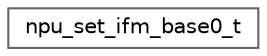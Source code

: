 digraph "Graphical Class Hierarchy"
{
 // LATEX_PDF_SIZE
  bgcolor="transparent";
  edge [fontname=Helvetica,fontsize=10,labelfontname=Helvetica,labelfontsize=10];
  node [fontname=Helvetica,fontsize=10,shape=box,height=0.2,width=0.4];
  rankdir="LR";
  Node0 [id="Node000000",label="npu_set_ifm_base0_t",height=0.2,width=0.4,color="grey40", fillcolor="white", style="filled",URL="$structnpu__set__ifm__base0__t.html",tooltip=" "];
}
